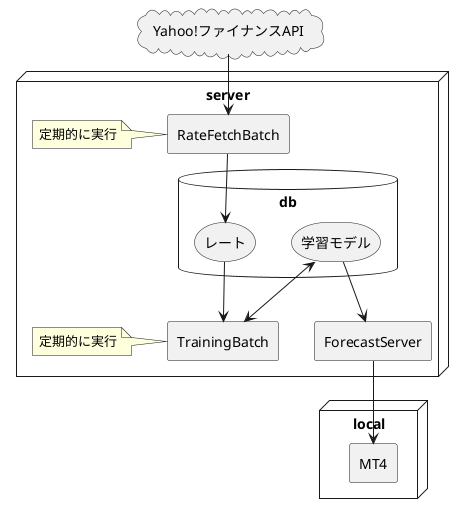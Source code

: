@startuml bin-option-rust

cloud api [
    Yahoo!ファイナンスAPI
]

node server {
    database db {
        storage models [
            学習モデル
        ]
        storage rates [
            レート
        ]
    }

    agent ForecastServer
    agent RateFetchBatch
    note left of RateFetchBatch
    定期的に実行
    end note

    agent TrainingBatch
    note left of TrainingBatch
    定期的に実行
    end note
}

node local {
    agent MT4
}

models --> ForecastServer
ForecastServer --> MT4

models <--> TrainingBatch
rates -->TrainingBatch

api --> RateFetchBatch
RateFetchBatch --> rates

@enduml
